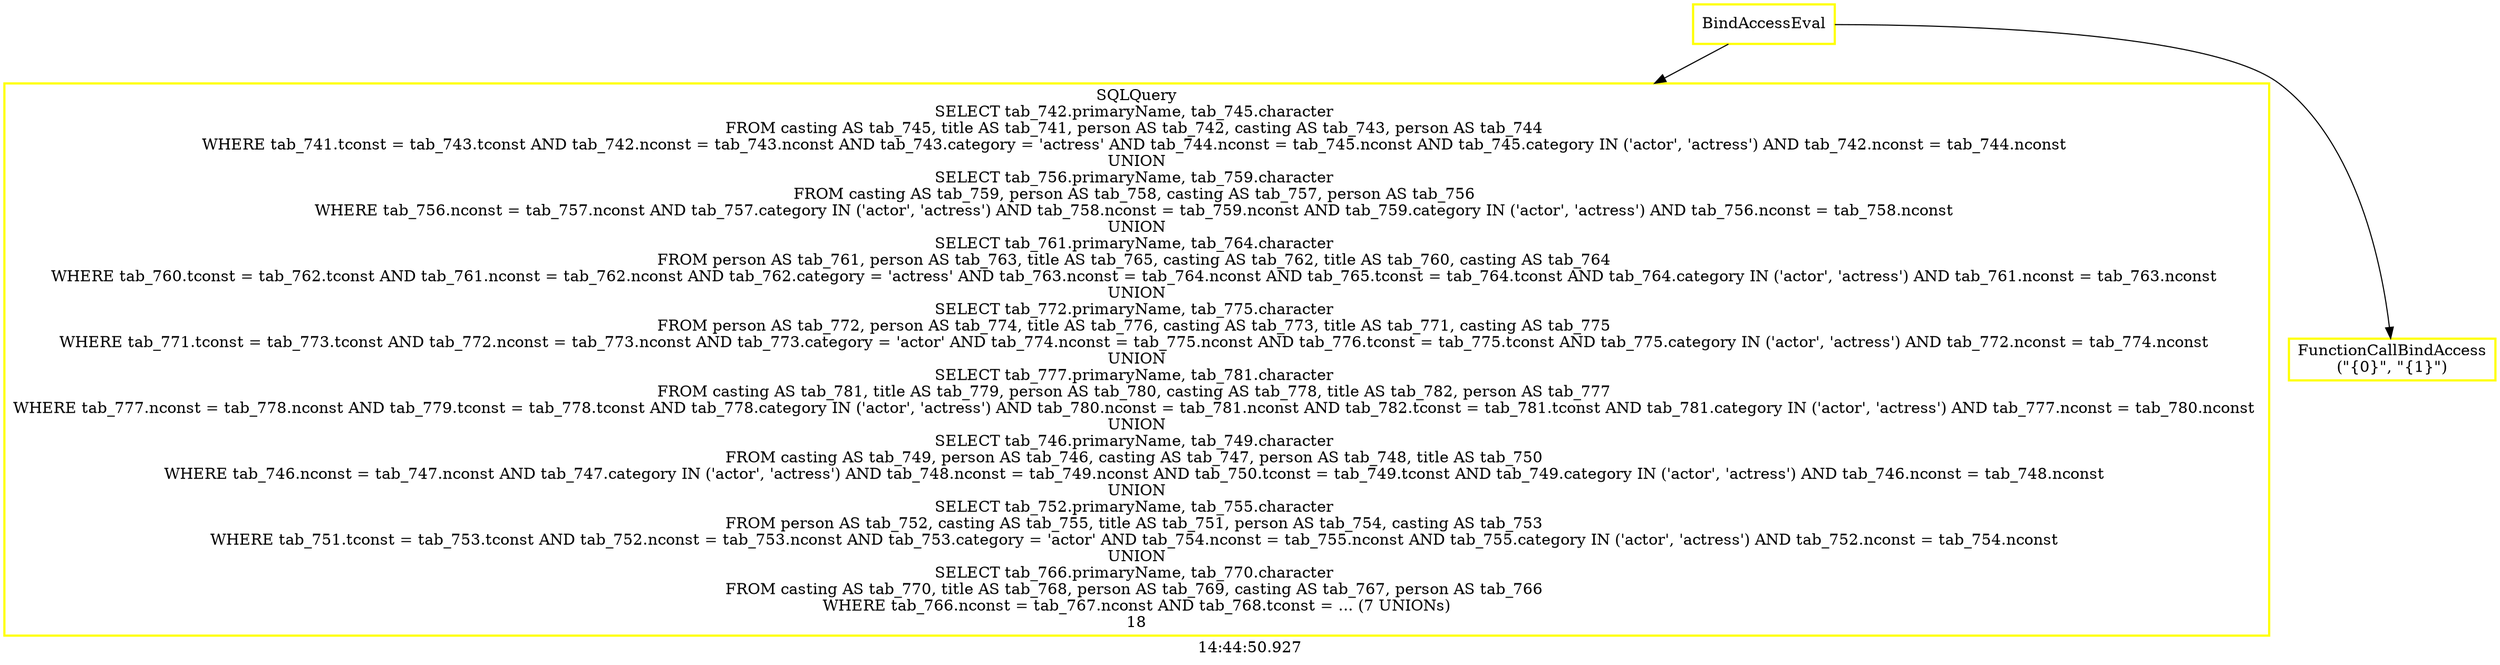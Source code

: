 digraph  g{ graph[label = "14:44:50.927"]
node [shape=rectangle, color=black, fontcolor=black, style=bold] edge [color=black] 0 [label="BindAccessEval", color = yellow] ; 
1 [label="SQLQuery
SELECT tab_742.primaryName, tab_745.character 
FROM casting AS tab_745, title AS tab_741, person AS tab_742, casting AS tab_743, person AS tab_744 
WHERE tab_741.tconst = tab_743.tconst AND tab_742.nconst = tab_743.nconst AND tab_743.category = 'actress' AND tab_744.nconst = tab_745.nconst AND tab_745.category IN ('actor', 'actress') AND tab_742.nconst = tab_744.nconst 
UNION
SELECT tab_756.primaryName, tab_759.character 
FROM casting AS tab_759, person AS tab_758, casting AS tab_757, person AS tab_756 
WHERE tab_756.nconst = tab_757.nconst AND tab_757.category IN ('actor', 'actress') AND tab_758.nconst = tab_759.nconst AND tab_759.category IN ('actor', 'actress') AND tab_756.nconst = tab_758.nconst 
UNION
SELECT tab_761.primaryName, tab_764.character 
FROM person AS tab_761, person AS tab_763, title AS tab_765, casting AS tab_762, title AS tab_760, casting AS tab_764 
WHERE tab_760.tconst = tab_762.tconst AND tab_761.nconst = tab_762.nconst AND tab_762.category = 'actress' AND tab_763.nconst = tab_764.nconst AND tab_765.tconst = tab_764.tconst AND tab_764.category IN ('actor', 'actress') AND tab_761.nconst = tab_763.nconst 
UNION
SELECT tab_772.primaryName, tab_775.character 
FROM person AS tab_772, person AS tab_774, title AS tab_776, casting AS tab_773, title AS tab_771, casting AS tab_775 
WHERE tab_771.tconst = tab_773.tconst AND tab_772.nconst = tab_773.nconst AND tab_773.category = 'actor' AND tab_774.nconst = tab_775.nconst AND tab_776.tconst = tab_775.tconst AND tab_775.category IN ('actor', 'actress') AND tab_772.nconst = tab_774.nconst 
UNION
SELECT tab_777.primaryName, tab_781.character 
FROM casting AS tab_781, title AS tab_779, person AS tab_780, casting AS tab_778, title AS tab_782, person AS tab_777 
WHERE tab_777.nconst = tab_778.nconst AND tab_779.tconst = tab_778.tconst AND tab_778.category IN ('actor', 'actress') AND tab_780.nconst = tab_781.nconst AND tab_782.tconst = tab_781.tconst AND tab_781.category IN ('actor', 'actress') AND tab_777.nconst = tab_780.nconst 
UNION
SELECT tab_746.primaryName, tab_749.character 
FROM casting AS tab_749, person AS tab_746, casting AS tab_747, person AS tab_748, title AS tab_750 
WHERE tab_746.nconst = tab_747.nconst AND tab_747.category IN ('actor', 'actress') AND tab_748.nconst = tab_749.nconst AND tab_750.tconst = tab_749.tconst AND tab_749.category IN ('actor', 'actress') AND tab_746.nconst = tab_748.nconst 
UNION
SELECT tab_752.primaryName, tab_755.character 
FROM person AS tab_752, casting AS tab_755, title AS tab_751, person AS tab_754, casting AS tab_753 
WHERE tab_751.tconst = tab_753.tconst AND tab_752.nconst = tab_753.nconst AND tab_753.category = 'actor' AND tab_754.nconst = tab_755.nconst AND tab_755.category IN ('actor', 'actress') AND tab_752.nconst = tab_754.nconst 
UNION
SELECT tab_766.primaryName, tab_770.character 
FROM casting AS tab_770, title AS tab_768, person AS tab_769, casting AS tab_767, person AS tab_766 
WHERE tab_766.nconst = tab_767.nconst AND tab_768.tconst = ... (7 UNIONs)
18", color = yellow] ; 
0 -> 1 ; 
2 [label="FunctionCallBindAccess
(\"{0}\", \"{1}\")", color = yellow] ; 
0 -> 2 ; 
}

